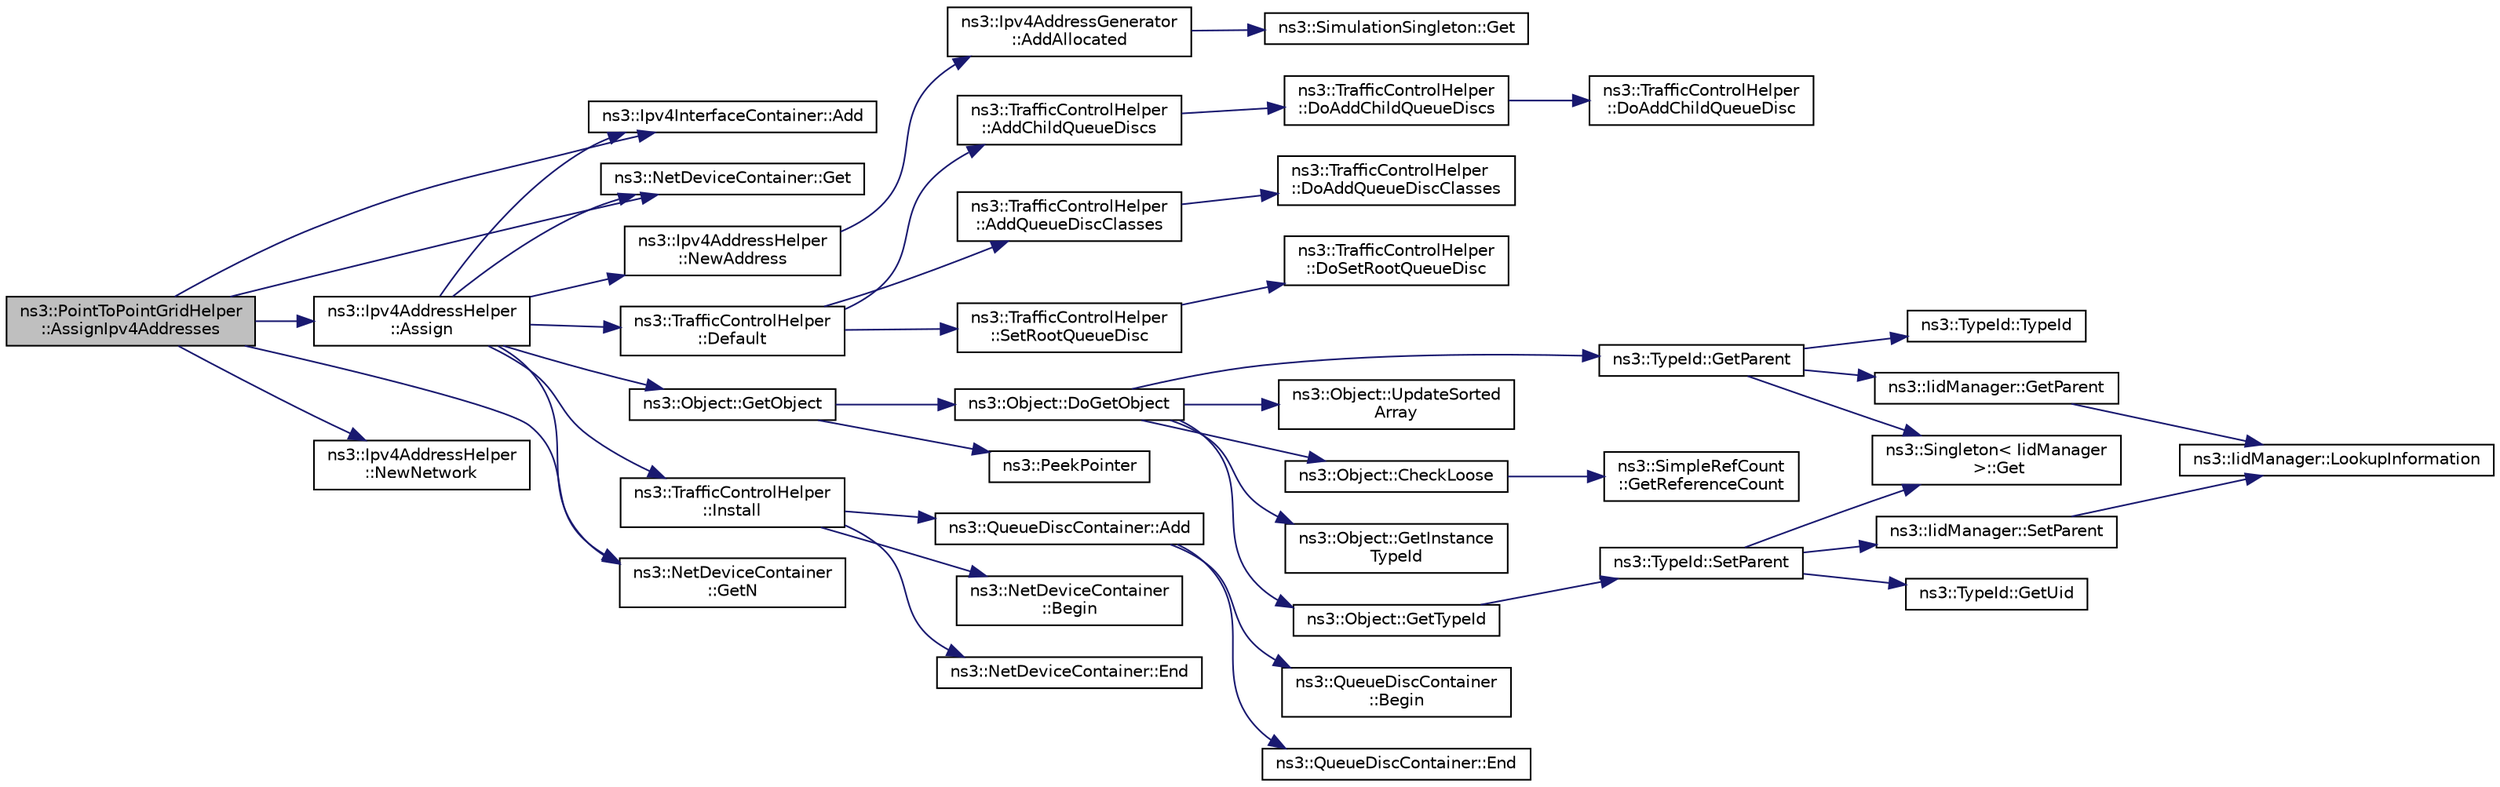 digraph "ns3::PointToPointGridHelper::AssignIpv4Addresses"
{
 // LATEX_PDF_SIZE
  edge [fontname="Helvetica",fontsize="10",labelfontname="Helvetica",labelfontsize="10"];
  node [fontname="Helvetica",fontsize="10",shape=record];
  rankdir="LR";
  Node1 [label="ns3::PointToPointGridHelper\l::AssignIpv4Addresses",height=0.2,width=0.4,color="black", fillcolor="grey75", style="filled", fontcolor="black",tooltip="Assigns Ipv4 addresses to all the row and column interfaces."];
  Node1 -> Node2 [color="midnightblue",fontsize="10",style="solid",fontname="Helvetica"];
  Node2 [label="ns3::Ipv4InterfaceContainer::Add",height=0.2,width=0.4,color="black", fillcolor="white", style="filled",URL="$classns3_1_1_ipv4_interface_container.html#ae5e7881307c8d49c7606669ded6ac3d6",tooltip="Concatenate the entries in the other container with ours."];
  Node1 -> Node3 [color="midnightblue",fontsize="10",style="solid",fontname="Helvetica"];
  Node3 [label="ns3::Ipv4AddressHelper\l::Assign",height=0.2,width=0.4,color="black", fillcolor="white", style="filled",URL="$classns3_1_1_ipv4_address_helper.html#af8e7f4a1a7e74c00014a1eac445a27af",tooltip="Assign IP addresses to the net devices specified in the container based on the current network prefix..."];
  Node3 -> Node2 [color="midnightblue",fontsize="10",style="solid",fontname="Helvetica"];
  Node3 -> Node4 [color="midnightblue",fontsize="10",style="solid",fontname="Helvetica"];
  Node4 [label="ns3::TrafficControlHelper\l::Default",height=0.2,width=0.4,color="black", fillcolor="white", style="filled",URL="$classns3_1_1_traffic_control_helper.html#aaba7ae3ed1e75c5185e1787dc14a4e7e",tooltip=" "];
  Node4 -> Node5 [color="midnightblue",fontsize="10",style="solid",fontname="Helvetica"];
  Node5 [label="ns3::TrafficControlHelper\l::AddChildQueueDiscs",height=0.2,width=0.4,color="black", fillcolor="white", style="filled",URL="$classns3_1_1_traffic_control_helper.html#afffb87f2fcd02e1b42a4e073f9b90fc3",tooltip="Helper function used to attach a child queue disc (of the given type and with the given attributes) t..."];
  Node5 -> Node6 [color="midnightblue",fontsize="10",style="solid",fontname="Helvetica"];
  Node6 [label="ns3::TrafficControlHelper\l::DoAddChildQueueDiscs",height=0.2,width=0.4,color="black", fillcolor="white", style="filled",URL="$classns3_1_1_traffic_control_helper.html#aec5372ae89caa1e77a8f6ffebbe5a72d",tooltip="Actual implementation of the AddChildQueueDiscs method."];
  Node6 -> Node7 [color="midnightblue",fontsize="10",style="solid",fontname="Helvetica"];
  Node7 [label="ns3::TrafficControlHelper\l::DoAddChildQueueDisc",height=0.2,width=0.4,color="black", fillcolor="white", style="filled",URL="$classns3_1_1_traffic_control_helper.html#a26359d72be214e8cf0cf7e72a8e40d5c",tooltip="Actual implementation of the AddChildQueueDisc method."];
  Node4 -> Node8 [color="midnightblue",fontsize="10",style="solid",fontname="Helvetica"];
  Node8 [label="ns3::TrafficControlHelper\l::AddQueueDiscClasses",height=0.2,width=0.4,color="black", fillcolor="white", style="filled",URL="$classns3_1_1_traffic_control_helper.html#ab7a17fe5077946861af5365d6c221c33",tooltip="Helper function used to add the given number of queue disc classes (of the given type and with the gi..."];
  Node8 -> Node9 [color="midnightblue",fontsize="10",style="solid",fontname="Helvetica"];
  Node9 [label="ns3::TrafficControlHelper\l::DoAddQueueDiscClasses",height=0.2,width=0.4,color="black", fillcolor="white", style="filled",URL="$classns3_1_1_traffic_control_helper.html#a8965fac3bf8ef16b1dea293c33bd3d37",tooltip="Actual implementation of the AddQueueDiscClasses method."];
  Node4 -> Node10 [color="midnightblue",fontsize="10",style="solid",fontname="Helvetica"];
  Node10 [label="ns3::TrafficControlHelper\l::SetRootQueueDisc",height=0.2,width=0.4,color="black", fillcolor="white", style="filled",URL="$classns3_1_1_traffic_control_helper.html#a2f79cb734ce27742d37c381700cbb7ba",tooltip="Helper function used to set a root queue disc of the given type and with the given attributes."];
  Node10 -> Node11 [color="midnightblue",fontsize="10",style="solid",fontname="Helvetica"];
  Node11 [label="ns3::TrafficControlHelper\l::DoSetRootQueueDisc",height=0.2,width=0.4,color="black", fillcolor="white", style="filled",URL="$classns3_1_1_traffic_control_helper.html#a23d1dd069850b2f1fbb7dec34ad6b3a5",tooltip="Actual implementation of the SetRootQueueDisc method."];
  Node3 -> Node12 [color="midnightblue",fontsize="10",style="solid",fontname="Helvetica"];
  Node12 [label="ns3::NetDeviceContainer::Get",height=0.2,width=0.4,color="black", fillcolor="white", style="filled",URL="$classns3_1_1_net_device_container.html#ae114b3a9fc193fee40c07e4a4207aef4",tooltip="Get the Ptr<NetDevice> stored in this container at a given index."];
  Node3 -> Node13 [color="midnightblue",fontsize="10",style="solid",fontname="Helvetica"];
  Node13 [label="ns3::NetDeviceContainer\l::GetN",height=0.2,width=0.4,color="black", fillcolor="white", style="filled",URL="$classns3_1_1_net_device_container.html#a44e6db6a23ab528c0a467e32a4046413",tooltip="Get the number of Ptr<NetDevice> stored in this container."];
  Node3 -> Node14 [color="midnightblue",fontsize="10",style="solid",fontname="Helvetica"];
  Node14 [label="ns3::Object::GetObject",height=0.2,width=0.4,color="black", fillcolor="white", style="filled",URL="$classns3_1_1_object.html#ad21f5401ff705cd29c37f931ea3afc18",tooltip="Get a pointer to the requested aggregated Object."];
  Node14 -> Node15 [color="midnightblue",fontsize="10",style="solid",fontname="Helvetica"];
  Node15 [label="ns3::Object::DoGetObject",height=0.2,width=0.4,color="black", fillcolor="white", style="filled",URL="$classns3_1_1_object.html#a7c009975f7c0994cb47a69f713745e0a",tooltip="Find an Object of TypeId tid in the aggregates of this Object."];
  Node15 -> Node16 [color="midnightblue",fontsize="10",style="solid",fontname="Helvetica"];
  Node16 [label="ns3::Object::CheckLoose",height=0.2,width=0.4,color="black", fillcolor="white", style="filled",URL="$classns3_1_1_object.html#a33b1d1c52665f27a2fd4857aef5618f2",tooltip="Check if any aggregated Objects have non-zero reference counts."];
  Node16 -> Node17 [color="midnightblue",fontsize="10",style="solid",fontname="Helvetica"];
  Node17 [label="ns3::SimpleRefCount\l::GetReferenceCount",height=0.2,width=0.4,color="black", fillcolor="white", style="filled",URL="$classns3_1_1_simple_ref_count.html#a9cb85ae452ce0e1c74f11b3e4d357171",tooltip="Get the reference count of the object."];
  Node15 -> Node18 [color="midnightblue",fontsize="10",style="solid",fontname="Helvetica"];
  Node18 [label="ns3::Object::GetInstance\lTypeId",height=0.2,width=0.4,color="black", fillcolor="white", style="filled",URL="$classns3_1_1_object.html#a9a0bc0211cfab9842e1046b5c5810e5a",tooltip="Get the most derived TypeId for this Object."];
  Node15 -> Node19 [color="midnightblue",fontsize="10",style="solid",fontname="Helvetica"];
  Node19 [label="ns3::TypeId::GetParent",height=0.2,width=0.4,color="black", fillcolor="white", style="filled",URL="$classns3_1_1_type_id.html#ab84f81aee52154af39a8668b59c89d63",tooltip="Get the parent of this TypeId."];
  Node19 -> Node20 [color="midnightblue",fontsize="10",style="solid",fontname="Helvetica"];
  Node20 [label="ns3::TypeId::TypeId",height=0.2,width=0.4,color="black", fillcolor="white", style="filled",URL="$classns3_1_1_type_id.html#ab76e26690f1af4f1cffa6a72245e8928",tooltip="Default constructor."];
  Node19 -> Node21 [color="midnightblue",fontsize="10",style="solid",fontname="Helvetica"];
  Node21 [label="ns3::Singleton\< IidManager\l \>::Get",height=0.2,width=0.4,color="black", fillcolor="white", style="filled",URL="$classns3_1_1_singleton.html#a80a2cd3c25a27ea72add7a9f7a141ffa",tooltip="Get a pointer to the singleton instance."];
  Node19 -> Node22 [color="midnightblue",fontsize="10",style="solid",fontname="Helvetica"];
  Node22 [label="ns3::IidManager::GetParent",height=0.2,width=0.4,color="black", fillcolor="white", style="filled",URL="$classns3_1_1_iid_manager.html#a26a0cf5d08e0e9d8ad1128b77599b1f5",tooltip="Get the parent of a type id."];
  Node22 -> Node23 [color="midnightblue",fontsize="10",style="solid",fontname="Helvetica"];
  Node23 [label="ns3::IidManager::LookupInformation",height=0.2,width=0.4,color="black", fillcolor="white", style="filled",URL="$classns3_1_1_iid_manager.html#a84af06b798b21fa700469a3ac5f65f3f",tooltip="Retrieve the information record for a type."];
  Node15 -> Node24 [color="midnightblue",fontsize="10",style="solid",fontname="Helvetica"];
  Node24 [label="ns3::Object::GetTypeId",height=0.2,width=0.4,color="black", fillcolor="white", style="filled",URL="$classns3_1_1_object.html#a1d040243983ab74ec923bde26d7cb7e7",tooltip="Register this type."];
  Node24 -> Node25 [color="midnightblue",fontsize="10",style="solid",fontname="Helvetica"];
  Node25 [label="ns3::TypeId::SetParent",height=0.2,width=0.4,color="black", fillcolor="white", style="filled",URL="$classns3_1_1_type_id.html#abaaca67ab7d2471067e7c275df0f7309",tooltip="Set the parent TypeId."];
  Node25 -> Node21 [color="midnightblue",fontsize="10",style="solid",fontname="Helvetica"];
  Node25 -> Node26 [color="midnightblue",fontsize="10",style="solid",fontname="Helvetica"];
  Node26 [label="ns3::TypeId::GetUid",height=0.2,width=0.4,color="black", fillcolor="white", style="filled",URL="$classns3_1_1_type_id.html#a429535085325d6f926724771446d9047",tooltip="Get the internal id of this TypeId."];
  Node25 -> Node27 [color="midnightblue",fontsize="10",style="solid",fontname="Helvetica"];
  Node27 [label="ns3::IidManager::SetParent",height=0.2,width=0.4,color="black", fillcolor="white", style="filled",URL="$classns3_1_1_iid_manager.html#a4042931260554c907699367b6811426f",tooltip="Set the parent of a type id."];
  Node27 -> Node23 [color="midnightblue",fontsize="10",style="solid",fontname="Helvetica"];
  Node15 -> Node28 [color="midnightblue",fontsize="10",style="solid",fontname="Helvetica"];
  Node28 [label="ns3::Object::UpdateSorted\lArray",height=0.2,width=0.4,color="black", fillcolor="white", style="filled",URL="$classns3_1_1_object.html#ade62655b9680ca5ebf5af7e0fda7a21f",tooltip="Keep the list of aggregates in most-recently-used order."];
  Node14 -> Node29 [color="midnightblue",fontsize="10",style="solid",fontname="Helvetica"];
  Node29 [label="ns3::PeekPointer",height=0.2,width=0.4,color="black", fillcolor="white", style="filled",URL="$namespacens3.html#af2a7557fe9afdd98d8f6f8f6e412cf5a",tooltip=" "];
  Node3 -> Node30 [color="midnightblue",fontsize="10",style="solid",fontname="Helvetica"];
  Node30 [label="ns3::TrafficControlHelper\l::Install",height=0.2,width=0.4,color="black", fillcolor="white", style="filled",URL="$classns3_1_1_traffic_control_helper.html#a0aa6a8e2fbb1c196589e16f48c99f0b9",tooltip=" "];
  Node30 -> Node31 [color="midnightblue",fontsize="10",style="solid",fontname="Helvetica"];
  Node31 [label="ns3::QueueDiscContainer::Add",height=0.2,width=0.4,color="black", fillcolor="white", style="filled",URL="$classns3_1_1_queue_disc_container.html#a0520ac277a87beaeda5608dd8bfd37a4",tooltip="Append the contents of another QueueDiscContainer to the end of this container."];
  Node31 -> Node32 [color="midnightblue",fontsize="10",style="solid",fontname="Helvetica"];
  Node32 [label="ns3::QueueDiscContainer\l::Begin",height=0.2,width=0.4,color="black", fillcolor="white", style="filled",URL="$classns3_1_1_queue_disc_container.html#ae3bea4b5a8890063078ba906488b83a9",tooltip="Get a const iterator which refers to the first QueueDisc in the container."];
  Node31 -> Node33 [color="midnightblue",fontsize="10",style="solid",fontname="Helvetica"];
  Node33 [label="ns3::QueueDiscContainer::End",height=0.2,width=0.4,color="black", fillcolor="white", style="filled",URL="$classns3_1_1_queue_disc_container.html#a0fa924aaba9ff381ee0439db1f6e2e8a",tooltip="Get a const iterator which indicates past-the-last QueueDisc in the container."];
  Node30 -> Node34 [color="midnightblue",fontsize="10",style="solid",fontname="Helvetica"];
  Node34 [label="ns3::NetDeviceContainer\l::Begin",height=0.2,width=0.4,color="black", fillcolor="white", style="filled",URL="$classns3_1_1_net_device_container.html#a4ddc336af319061f5b61c515f0453242",tooltip="Get an iterator which refers to the first NetDevice in the container."];
  Node30 -> Node35 [color="midnightblue",fontsize="10",style="solid",fontname="Helvetica"];
  Node35 [label="ns3::NetDeviceContainer::End",height=0.2,width=0.4,color="black", fillcolor="white", style="filled",URL="$classns3_1_1_net_device_container.html#a436d9df206570861f96c3f278eaccb92",tooltip="Get an iterator which indicates past-the-last NetDevice in the container."];
  Node3 -> Node36 [color="midnightblue",fontsize="10",style="solid",fontname="Helvetica"];
  Node36 [label="ns3::Ipv4AddressHelper\l::NewAddress",height=0.2,width=0.4,color="black", fillcolor="white", style="filled",URL="$classns3_1_1_ipv4_address_helper.html#a9d6bc3cd8def204f9c253fce666b2edd",tooltip="Increment the IP address counter used to allocate IP addresses."];
  Node36 -> Node37 [color="midnightblue",fontsize="10",style="solid",fontname="Helvetica"];
  Node37 [label="ns3::Ipv4AddressGenerator\l::AddAllocated",height=0.2,width=0.4,color="black", fillcolor="white", style="filled",URL="$classns3_1_1_ipv4_address_generator.html#aaf2a4f76afaf064183151f874019e2d6",tooltip="Add the Ipv4Address to the list of IPv4 entries."];
  Node37 -> Node38 [color="midnightblue",fontsize="10",style="solid",fontname="Helvetica"];
  Node38 [label="ns3::SimulationSingleton::Get",height=0.2,width=0.4,color="black", fillcolor="white", style="filled",URL="$classns3_1_1_simulation_singleton.html#a35870bf2664aaa6e653ce99fb68fc8fc",tooltip="Get a pointer to the singleton instance."];
  Node1 -> Node12 [color="midnightblue",fontsize="10",style="solid",fontname="Helvetica"];
  Node1 -> Node13 [color="midnightblue",fontsize="10",style="solid",fontname="Helvetica"];
  Node1 -> Node39 [color="midnightblue",fontsize="10",style="solid",fontname="Helvetica"];
  Node39 [label="ns3::Ipv4AddressHelper\l::NewNetwork",height=0.2,width=0.4,color="black", fillcolor="white", style="filled",URL="$classns3_1_1_ipv4_address_helper.html#a3277d133ef0d2669934a16a8206ba8e4",tooltip="Increment the network number and reset the IP address counter to the base value provided in the SetBa..."];
}
